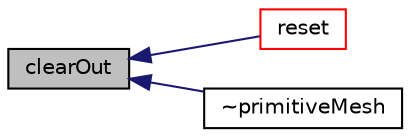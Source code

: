 digraph "clearOut"
{
  bgcolor="transparent";
  edge [fontname="Helvetica",fontsize="10",labelfontname="Helvetica",labelfontsize="10"];
  node [fontname="Helvetica",fontsize="10",shape=record];
  rankdir="LR";
  Node1 [label="clearOut",height=0.2,width=0.4,color="black", fillcolor="grey75", style="filled", fontcolor="black"];
  Node1 -> Node2 [dir="back",color="midnightblue",fontsize="10",style="solid",fontname="Helvetica"];
  Node2 [label="reset",height=0.2,width=0.4,color="red",URL="$a02007.html#ac903a0172c5522dec15fd571f93bee47",tooltip="Reset this primitiveMesh given the primitive array sizes. "];
  Node1 -> Node3 [dir="back",color="midnightblue",fontsize="10",style="solid",fontname="Helvetica"];
  Node3 [label="~primitiveMesh",height=0.2,width=0.4,color="black",URL="$a02007.html#a8a1a3deb563baa1143efdf55a9a74c19",tooltip="Destructor. "];
}
